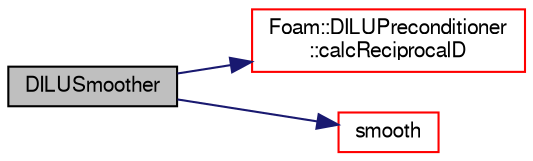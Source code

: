 digraph "DILUSmoother"
{
  bgcolor="transparent";
  edge [fontname="FreeSans",fontsize="10",labelfontname="FreeSans",labelfontsize="10"];
  node [fontname="FreeSans",fontsize="10",shape=record];
  rankdir="LR";
  Node0 [label="DILUSmoother",height=0.2,width=0.4,color="black", fillcolor="grey75", style="filled", fontcolor="black"];
  Node0 -> Node1 [color="midnightblue",fontsize="10",style="solid",fontname="FreeSans"];
  Node1 [label="Foam::DILUPreconditioner\l::calcReciprocalD",height=0.2,width=0.4,color="red",URL="$a26906.html#a0e2f579bbf250828b4e3f250dbadf455",tooltip="Calculate the reciprocal of the preconditioned diagonal. "];
  Node0 -> Node12 [color="midnightblue",fontsize="10",style="solid",fontname="FreeSans"];
  Node12 [label="smooth",height=0.2,width=0.4,color="red",URL="$a26930.html#a4426ea3b613e415911d1fe07b617c4cb",tooltip="Smooth the solution for a given number of sweeps. "];
}
